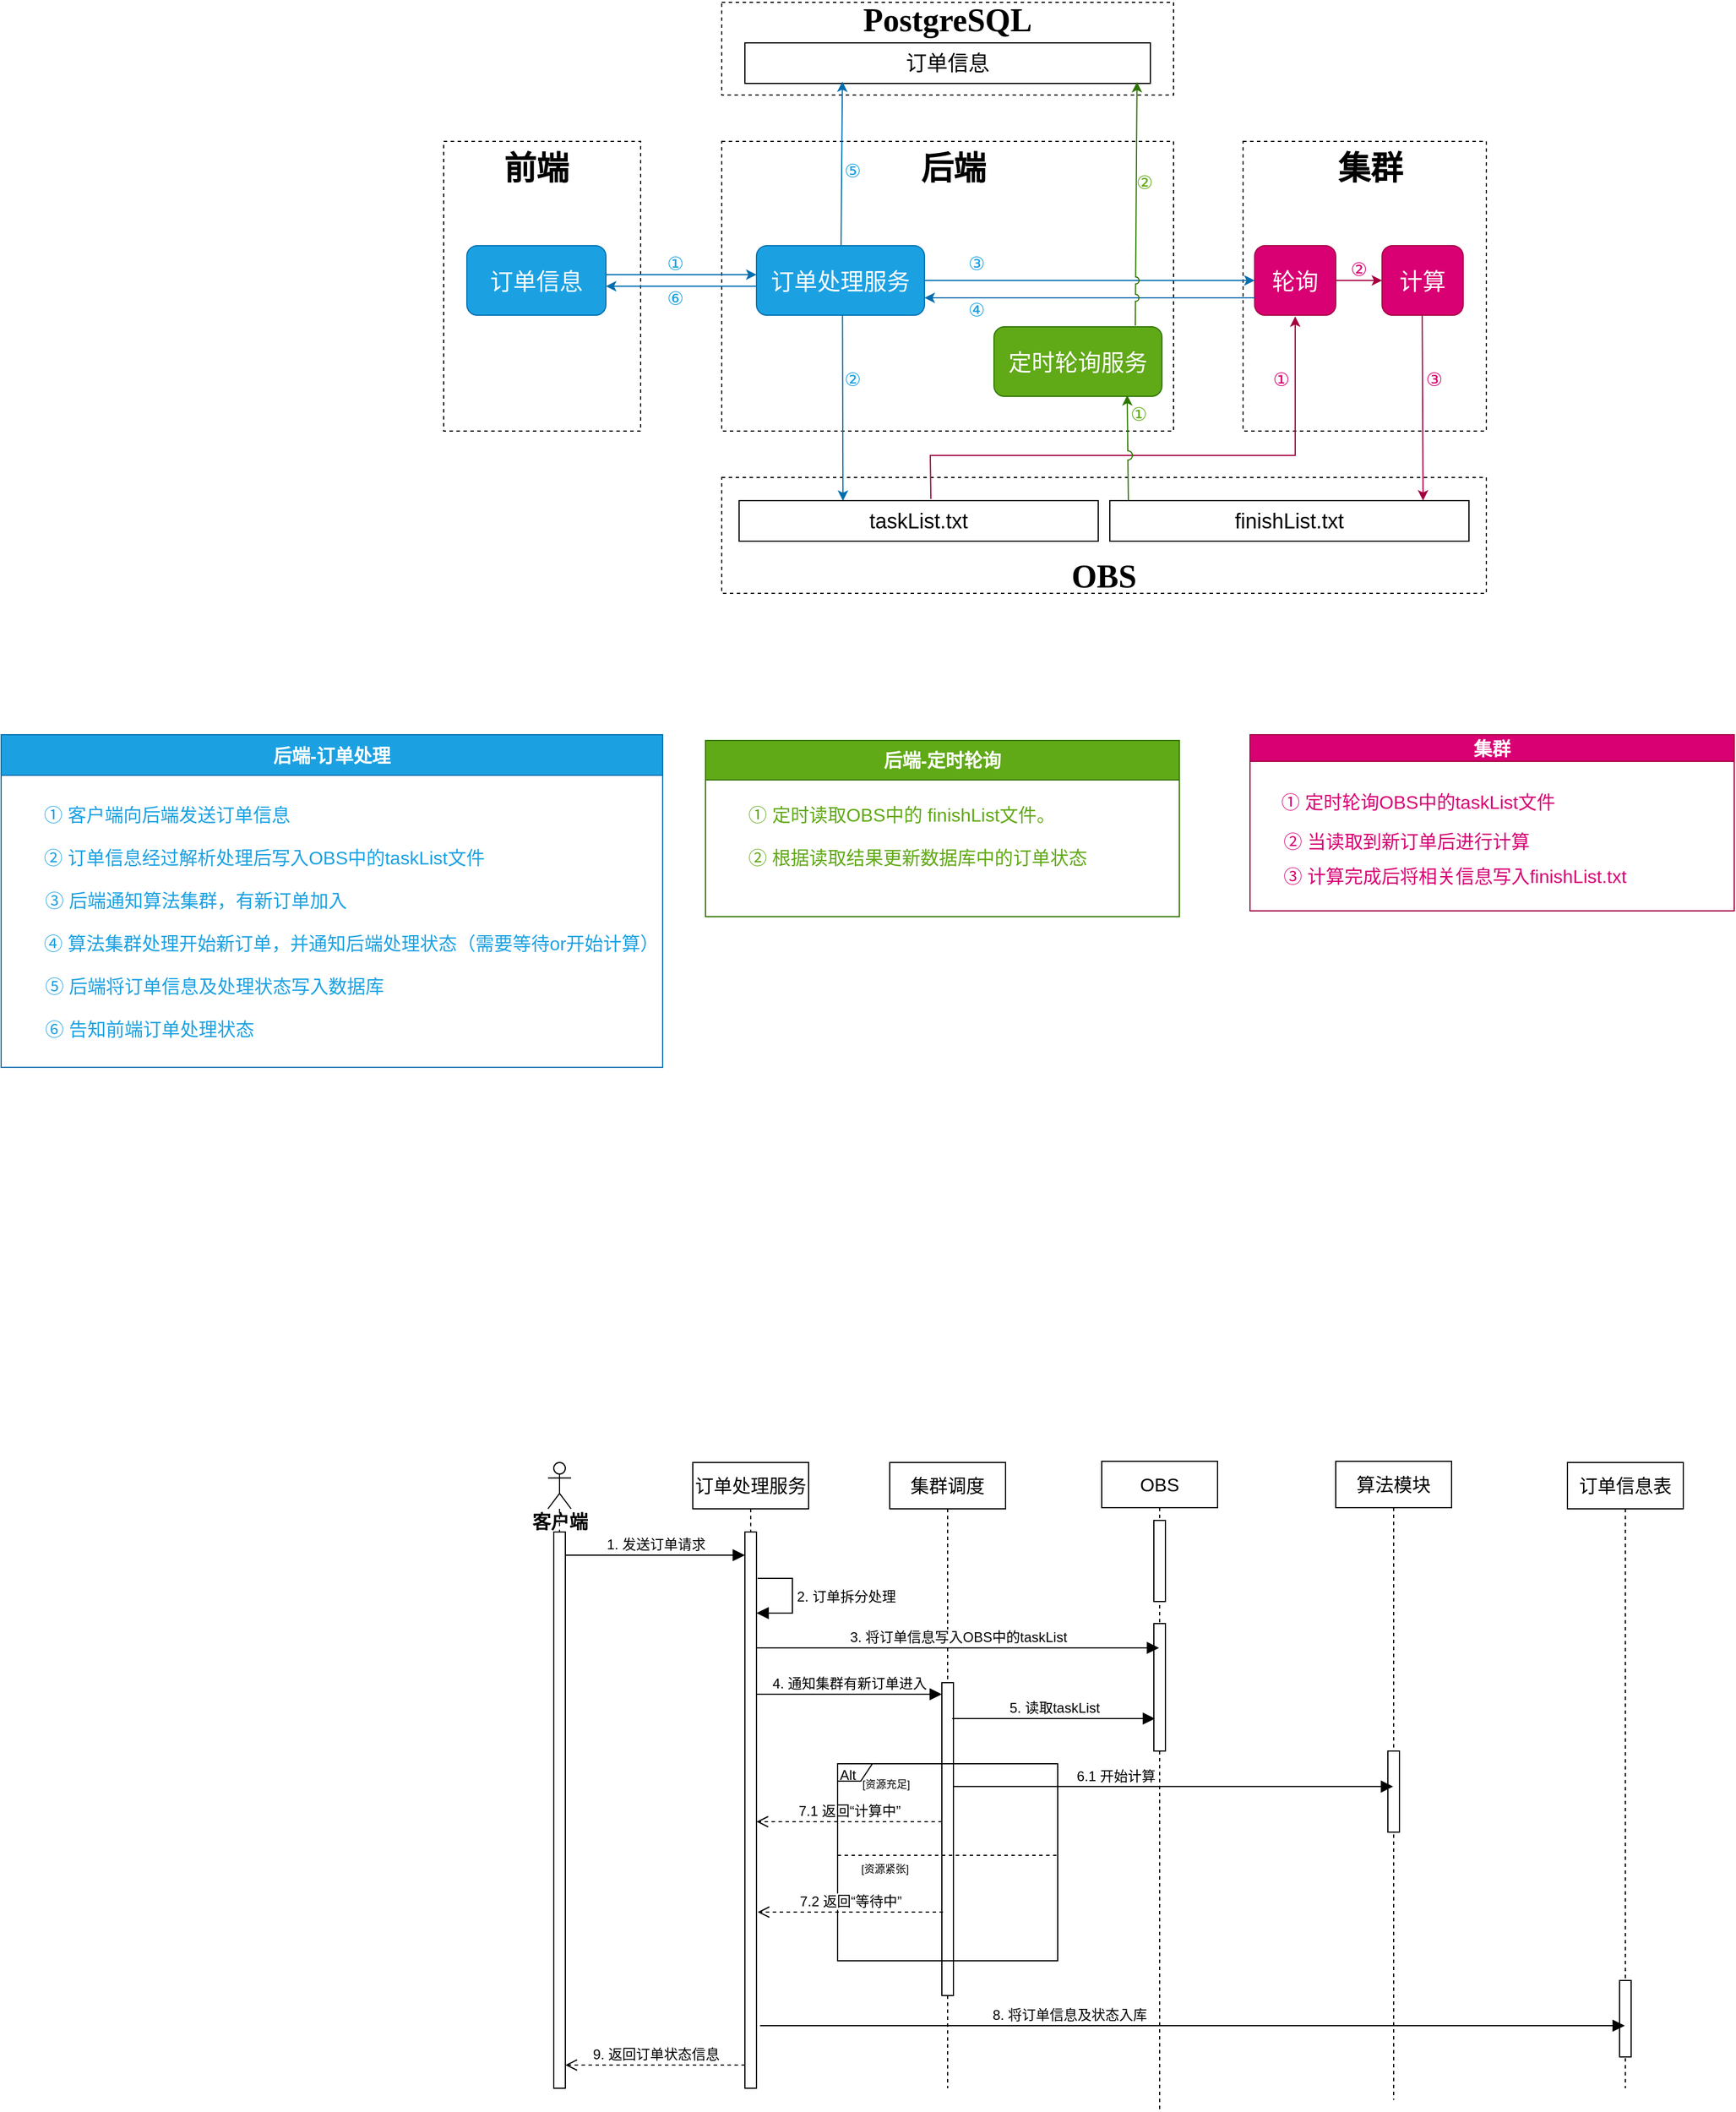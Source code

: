 <mxfile version="22.1.17" type="github">
  <diagram name="第 1 页" id="aTVYb6cWAYuNUxkINo1G">
    <mxGraphModel dx="1702" dy="766" grid="0" gridSize="10" guides="1" tooltips="1" connect="1" arrows="1" fold="1" page="0" pageScale="1" pageWidth="1200" pageHeight="1920" math="0" shadow="0">
      <root>
        <mxCell id="0" />
        <mxCell id="1" parent="0" />
        <mxCell id="n2Ksk_zTgNmwwXgzCQzB-1" value="" style="rounded=0;whiteSpace=wrap;html=1;dashed=1;" vertex="1" parent="1">
          <mxGeometry x="30" y="300" width="170" height="250" as="geometry" />
        </mxCell>
        <mxCell id="n2Ksk_zTgNmwwXgzCQzB-2" value="" style="rounded=0;whiteSpace=wrap;html=1;dashed=1;" vertex="1" parent="1">
          <mxGeometry x="270" y="300" width="390" height="250" as="geometry" />
        </mxCell>
        <mxCell id="n2Ksk_zTgNmwwXgzCQzB-3" value="" style="rounded=0;whiteSpace=wrap;html=1;dashed=1;" vertex="1" parent="1">
          <mxGeometry x="720" y="300" width="210" height="250" as="geometry" />
        </mxCell>
        <mxCell id="n2Ksk_zTgNmwwXgzCQzB-4" value="" style="rounded=0;whiteSpace=wrap;html=1;dashed=1;" vertex="1" parent="1">
          <mxGeometry x="270" y="180" width="390" height="80" as="geometry" />
        </mxCell>
        <mxCell id="n2Ksk_zTgNmwwXgzCQzB-5" value="" style="rounded=0;whiteSpace=wrap;html=1;dashed=1;" vertex="1" parent="1">
          <mxGeometry x="270" y="590" width="660" height="100" as="geometry" />
        </mxCell>
        <mxCell id="n2Ksk_zTgNmwwXgzCQzB-6" value="&lt;font size=&quot;1&quot; style=&quot;&quot;&gt;&lt;b style=&quot;font-size: 28px;&quot;&gt;后端&lt;/b&gt;&lt;/font&gt;" style="text;html=1;strokeColor=none;fillColor=none;align=center;verticalAlign=middle;whiteSpace=wrap;rounded=0;strokeWidth=1;fontFamily=Courier New;" vertex="1" parent="1">
          <mxGeometry x="430" y="310" width="80" height="30" as="geometry" />
        </mxCell>
        <mxCell id="n2Ksk_zTgNmwwXgzCQzB-7" value="&lt;font size=&quot;1&quot; style=&quot;&quot;&gt;&lt;b style=&quot;font-size: 28px;&quot;&gt;前端&lt;/b&gt;&lt;/font&gt;" style="text;html=1;strokeColor=none;fillColor=none;align=center;verticalAlign=middle;whiteSpace=wrap;rounded=0;strokeWidth=1;fontFamily=Courier New;" vertex="1" parent="1">
          <mxGeometry x="70" y="310" width="80" height="30" as="geometry" />
        </mxCell>
        <mxCell id="n2Ksk_zTgNmwwXgzCQzB-8" value="&lt;span style=&quot;font-size: 28px;&quot;&gt;&lt;b&gt;集群&lt;/b&gt;&lt;/span&gt;" style="text;html=1;strokeColor=none;fillColor=none;align=center;verticalAlign=middle;whiteSpace=wrap;rounded=0;strokeWidth=1;fontFamily=Courier New;" vertex="1" parent="1">
          <mxGeometry x="790" y="310" width="80" height="30" as="geometry" />
        </mxCell>
        <mxCell id="n2Ksk_zTgNmwwXgzCQzB-9" value="&lt;font size=&quot;1&quot; style=&quot;&quot;&gt;&lt;b style=&quot;font-size: 28px;&quot;&gt;PostgreSQL&lt;/b&gt;&lt;/font&gt;" style="text;html=1;strokeColor=none;fillColor=none;align=center;verticalAlign=middle;whiteSpace=wrap;rounded=0;strokeWidth=1;fontFamily=Times New Roman;" vertex="1" parent="1">
          <mxGeometry x="425" y="180" width="80" height="30" as="geometry" />
        </mxCell>
        <mxCell id="n2Ksk_zTgNmwwXgzCQzB-10" value="&lt;font style=&quot;font-size: 28px;&quot;&gt;OBS&lt;/font&gt;" style="text;html=1;strokeColor=none;fillColor=none;align=center;verticalAlign=middle;whiteSpace=wrap;rounded=0;strokeWidth=1;fontFamily=Times New Roman;fontStyle=1" vertex="1" parent="1">
          <mxGeometry x="560" y="660" width="80" height="30" as="geometry" />
        </mxCell>
        <mxCell id="n2Ksk_zTgNmwwXgzCQzB-11" value="&lt;font style=&quot;font-size: 20px;&quot;&gt;订单信息&lt;/font&gt;" style="rounded=1;whiteSpace=wrap;html=1;fillColor=#1ba1e2;strokeColor=#006EAF;fontColor=#ffffff;" vertex="1" parent="1">
          <mxGeometry x="50" y="390" width="120" height="60" as="geometry" />
        </mxCell>
        <mxCell id="n2Ksk_zTgNmwwXgzCQzB-12" value="&lt;font style=&quot;font-size: 20px;&quot;&gt;订单处理服务&lt;/font&gt;" style="rounded=1;whiteSpace=wrap;html=1;fillColor=#1ba1e2;strokeColor=#006EAF;fontColor=#ffffff;" vertex="1" parent="1">
          <mxGeometry x="300" y="390" width="145" height="60" as="geometry" />
        </mxCell>
        <mxCell id="n2Ksk_zTgNmwwXgzCQzB-13" value="&lt;font style=&quot;font-size: 20px;&quot;&gt;定时轮询服务&lt;/font&gt;" style="rounded=1;whiteSpace=wrap;html=1;fillColor=#60a917;fontColor=#ffffff;strokeColor=#2D7600;" vertex="1" parent="1">
          <mxGeometry x="505" y="460" width="145" height="60" as="geometry" />
        </mxCell>
        <mxCell id="n2Ksk_zTgNmwwXgzCQzB-15" value="&lt;span style=&quot;font-size: 20px;&quot;&gt;轮询&lt;/span&gt;" style="rounded=1;whiteSpace=wrap;html=1;fillColor=#d80073;fontColor=#ffffff;strokeColor=#A50040;" vertex="1" parent="1">
          <mxGeometry x="730" y="390" width="70" height="60" as="geometry" />
        </mxCell>
        <mxCell id="n2Ksk_zTgNmwwXgzCQzB-16" value="&lt;span style=&quot;font-size: 20px;&quot;&gt;计算&lt;/span&gt;" style="rounded=1;whiteSpace=wrap;html=1;fillColor=#d80073;fontColor=#ffffff;strokeColor=#A50040;" vertex="1" parent="1">
          <mxGeometry x="840" y="390" width="70" height="60" as="geometry" />
        </mxCell>
        <mxCell id="n2Ksk_zTgNmwwXgzCQzB-17" value="" style="endArrow=classic;html=1;rounded=0;exitX=1;exitY=0.5;exitDx=0;exitDy=0;entryX=0;entryY=0.5;entryDx=0;entryDy=0;fillColor=#1ba1e2;strokeColor=#006EAF;" edge="1" parent="1">
          <mxGeometry width="50" height="50" relative="1" as="geometry">
            <mxPoint x="170" y="415" as="sourcePoint" />
            <mxPoint x="300" y="415" as="targetPoint" />
          </mxGeometry>
        </mxCell>
        <mxCell id="n2Ksk_zTgNmwwXgzCQzB-18" value="" style="endArrow=classic;html=1;rounded=0;exitX=0;exitY=0.5;exitDx=0;exitDy=0;exitPerimeter=0;fillColor=#1ba1e2;strokeColor=#006EAF;" edge="1" parent="1">
          <mxGeometry width="50" height="50" relative="1" as="geometry">
            <mxPoint x="300" y="425" as="sourcePoint" />
            <mxPoint x="170" y="425" as="targetPoint" />
          </mxGeometry>
        </mxCell>
        <mxCell id="n2Ksk_zTgNmwwXgzCQzB-25" value="&lt;font style=&quot;font-size: 18px;&quot;&gt;订单信息&lt;/font&gt;" style="rounded=0;whiteSpace=wrap;html=1;labelBackgroundColor=default;fillStyle=auto;fillColor=none;" vertex="1" parent="1">
          <mxGeometry x="290" y="215" width="350" height="35" as="geometry" />
        </mxCell>
        <mxCell id="n2Ksk_zTgNmwwXgzCQzB-28" value="&lt;font style=&quot;font-size: 18px;&quot;&gt;finishList.txt&lt;/font&gt;" style="rounded=0;whiteSpace=wrap;html=1;labelBackgroundColor=default;fillStyle=auto;fillColor=#FFFFFF;" vertex="1" parent="1">
          <mxGeometry x="605" y="610" width="310" height="35" as="geometry" />
        </mxCell>
        <mxCell id="n2Ksk_zTgNmwwXgzCQzB-29" value="" style="endArrow=classic;html=1;rounded=0;exitX=0.25;exitY=0;exitDx=0;exitDy=0;entryX=0.06;entryY=0.952;entryDx=0;entryDy=0;entryPerimeter=0;fillColor=#1ba1e2;strokeColor=#006EAF;" edge="1" parent="1">
          <mxGeometry width="50" height="50" relative="1" as="geometry">
            <mxPoint x="373" y="390" as="sourcePoint" />
            <mxPoint x="374.15" y="248.32" as="targetPoint" />
          </mxGeometry>
        </mxCell>
        <mxCell id="n2Ksk_zTgNmwwXgzCQzB-30" value="" style="endArrow=classic;html=1;rounded=0;exitX=0.25;exitY=1;exitDx=0;exitDy=0;entryX=0.215;entryY=0.007;entryDx=0;entryDy=0;entryPerimeter=0;fillColor=#1ba1e2;strokeColor=#006EAF;" edge="1" parent="1">
          <mxGeometry width="50" height="50" relative="1" as="geometry">
            <mxPoint x="374.25" y="450" as="sourcePoint" />
            <mxPoint x="374.65" y="610.245" as="targetPoint" />
          </mxGeometry>
        </mxCell>
        <mxCell id="n2Ksk_zTgNmwwXgzCQzB-33" value="" style="endArrow=classic;html=1;rounded=0;exitX=1;exitY=0.5;exitDx=0;exitDy=0;entryX=0;entryY=0.5;entryDx=0;entryDy=0;fillColor=#1ba1e2;strokeColor=#006EAF;" edge="1" parent="1" target="n2Ksk_zTgNmwwXgzCQzB-15">
          <mxGeometry width="50" height="50" relative="1" as="geometry">
            <mxPoint x="445" y="420" as="sourcePoint" />
            <mxPoint x="575" y="420" as="targetPoint" />
          </mxGeometry>
        </mxCell>
        <mxCell id="n2Ksk_zTgNmwwXgzCQzB-34" value="&lt;font style=&quot;font-size: 18px;&quot;&gt;taskList.txt&lt;/font&gt;" style="rounded=0;whiteSpace=wrap;html=1;labelBackgroundColor=default;fillStyle=auto;fillColor=#FFFFFF;" vertex="1" parent="1">
          <mxGeometry x="285" y="610" width="310" height="35" as="geometry" />
        </mxCell>
        <mxCell id="n2Ksk_zTgNmwwXgzCQzB-36" value="" style="endArrow=classic;html=1;rounded=0;entryX=0.5;entryY=1;entryDx=0;entryDy=0;exitX=0.534;exitY=-0.067;exitDx=0;exitDy=0;exitPerimeter=0;fillColor=#d80073;strokeColor=#A50040;" edge="1" parent="1">
          <mxGeometry width="50" height="50" relative="1" as="geometry">
            <mxPoint x="450.54" y="608.655" as="sourcePoint" />
            <mxPoint x="765" y="451" as="targetPoint" />
            <Array as="points">
              <mxPoint x="450" y="571" />
              <mxPoint x="765" y="571" />
            </Array>
          </mxGeometry>
        </mxCell>
        <mxCell id="n2Ksk_zTgNmwwXgzCQzB-37" value="" style="endArrow=classic;html=1;rounded=0;exitX=1;exitY=0.5;exitDx=0;exitDy=0;entryX=0;entryY=0.5;entryDx=0;entryDy=0;fillColor=#d80073;strokeColor=#A50040;" edge="1" parent="1" source="n2Ksk_zTgNmwwXgzCQzB-15" target="n2Ksk_zTgNmwwXgzCQzB-16">
          <mxGeometry width="50" height="50" relative="1" as="geometry">
            <mxPoint x="850" y="530" as="sourcePoint" />
            <mxPoint x="900" y="480" as="targetPoint" />
          </mxGeometry>
        </mxCell>
        <mxCell id="n2Ksk_zTgNmwwXgzCQzB-38" value="" style="endArrow=classic;html=1;rounded=0;exitX=0.25;exitY=1;exitDx=0;exitDy=0;entryX=0.215;entryY=0.007;entryDx=0;entryDy=0;entryPerimeter=0;fillColor=#d80073;strokeColor=#A50040;" edge="1" parent="1">
          <mxGeometry width="50" height="50" relative="1" as="geometry">
            <mxPoint x="874.63" y="450" as="sourcePoint" />
            <mxPoint x="875.38" y="610" as="targetPoint" />
          </mxGeometry>
        </mxCell>
        <mxCell id="n2Ksk_zTgNmwwXgzCQzB-39" value="" style="endArrow=classic;html=1;rounded=0;exitX=0;exitY=0.75;exitDx=0;exitDy=0;fillColor=#1ba1e2;strokeColor=#006EAF;entryX=0.462;entryY=0.54;entryDx=0;entryDy=0;entryPerimeter=0;" edge="1" parent="1" source="n2Ksk_zTgNmwwXgzCQzB-15">
          <mxGeometry width="50" height="50" relative="1" as="geometry">
            <mxPoint x="724.82" y="435" as="sourcePoint" />
            <mxPoint x="445.0" y="435" as="targetPoint" />
          </mxGeometry>
        </mxCell>
        <mxCell id="n2Ksk_zTgNmwwXgzCQzB-41" value="&lt;font color=&quot;#1ba1e2&quot; style=&quot;font-size: 16px;&quot;&gt;①&lt;/font&gt;" style="text;html=1;strokeColor=none;fillColor=none;align=center;verticalAlign=middle;whiteSpace=wrap;rounded=0;" vertex="1" parent="1">
          <mxGeometry x="200" y="390" width="60" height="30" as="geometry" />
        </mxCell>
        <mxCell id="n2Ksk_zTgNmwwXgzCQzB-42" value="&lt;font color=&quot;#1ba1e2&quot; style=&quot;font-size: 16px;&quot;&gt;②&lt;/font&gt;" style="text;html=1;strokeColor=none;fillColor=none;align=center;verticalAlign=middle;whiteSpace=wrap;rounded=0;" vertex="1" parent="1">
          <mxGeometry x="353" y="490" width="60" height="30" as="geometry" />
        </mxCell>
        <mxCell id="n2Ksk_zTgNmwwXgzCQzB-43" value="&lt;font color=&quot;#1ba1e2&quot; style=&quot;font-size: 16px;&quot;&gt;③&lt;/font&gt;" style="text;html=1;strokeColor=none;fillColor=none;align=center;verticalAlign=middle;whiteSpace=wrap;rounded=0;" vertex="1" parent="1">
          <mxGeometry x="460" y="390" width="60" height="30" as="geometry" />
        </mxCell>
        <mxCell id="n2Ksk_zTgNmwwXgzCQzB-44" value="&lt;font color=&quot;#1ba1e2&quot; style=&quot;font-size: 16px;&quot;&gt;④&lt;/font&gt;" style="text;html=1;strokeColor=none;fillColor=none;align=center;verticalAlign=middle;whiteSpace=wrap;rounded=0;" vertex="1" parent="1">
          <mxGeometry x="460" y="430" width="60" height="30" as="geometry" />
        </mxCell>
        <mxCell id="n2Ksk_zTgNmwwXgzCQzB-45" value="&lt;font color=&quot;#1ba1e2&quot; style=&quot;font-size: 16px;&quot;&gt;⑤&lt;/font&gt;" style="text;html=1;strokeColor=none;fillColor=none;align=center;verticalAlign=middle;whiteSpace=wrap;rounded=0;" vertex="1" parent="1">
          <mxGeometry x="353" y="310" width="60" height="30" as="geometry" />
        </mxCell>
        <mxCell id="n2Ksk_zTgNmwwXgzCQzB-46" value="&lt;font color=&quot;#1ba1e2&quot; style=&quot;font-size: 16px;&quot;&gt;⑥&lt;/font&gt;" style="text;html=1;strokeColor=none;fillColor=none;align=center;verticalAlign=middle;whiteSpace=wrap;rounded=0;" vertex="1" parent="1">
          <mxGeometry x="200" y="420" width="60" height="30" as="geometry" />
        </mxCell>
        <mxCell id="n2Ksk_zTgNmwwXgzCQzB-47" value="&lt;font color=&quot;#d80073&quot; style=&quot;font-size: 16px;&quot;&gt;①&lt;/font&gt;" style="text;html=1;strokeColor=none;fillColor=none;align=center;verticalAlign=middle;whiteSpace=wrap;rounded=0;" vertex="1" parent="1">
          <mxGeometry x="723" y="490" width="60" height="30" as="geometry" />
        </mxCell>
        <mxCell id="n2Ksk_zTgNmwwXgzCQzB-48" value="" style="endArrow=classic;html=1;rounded=0;entryX=0.793;entryY=0.983;entryDx=0;entryDy=0;entryPerimeter=0;fillColor=#60a917;strokeColor=#2D7600;jumpStyle=arc;jumpSize=8;" edge="1" parent="1" target="n2Ksk_zTgNmwwXgzCQzB-13">
          <mxGeometry width="50" height="50" relative="1" as="geometry">
            <mxPoint x="621" y="610" as="sourcePoint" />
            <mxPoint x="621.15" y="530" as="targetPoint" />
          </mxGeometry>
        </mxCell>
        <mxCell id="n2Ksk_zTgNmwwXgzCQzB-50" value="" style="endArrow=classic;html=1;rounded=0;entryX=0.967;entryY=0.964;entryDx=0;entryDy=0;entryPerimeter=0;fillColor=#60a917;strokeColor=#2D7600;jumpStyle=arc;" edge="1" parent="1" target="n2Ksk_zTgNmwwXgzCQzB-25">
          <mxGeometry width="50" height="50" relative="1" as="geometry">
            <mxPoint x="627" y="459" as="sourcePoint" />
            <mxPoint x="578.08" y="318.32" as="targetPoint" />
          </mxGeometry>
        </mxCell>
        <mxCell id="n2Ksk_zTgNmwwXgzCQzB-51" value="&lt;font color=&quot;#60a917&quot; style=&quot;font-size: 16px;&quot;&gt;①&lt;/font&gt;" style="text;html=1;strokeColor=none;fillColor=none;align=center;verticalAlign=middle;whiteSpace=wrap;rounded=0;" vertex="1" parent="1">
          <mxGeometry x="600" y="520" width="60" height="30" as="geometry" />
        </mxCell>
        <mxCell id="n2Ksk_zTgNmwwXgzCQzB-53" value="&lt;font color=&quot;#60a917&quot; style=&quot;font-size: 16px;&quot;&gt;②&lt;/font&gt;" style="text;html=1;strokeColor=none;fillColor=none;align=center;verticalAlign=middle;whiteSpace=wrap;rounded=0;" vertex="1" parent="1">
          <mxGeometry x="605" y="320" width="60" height="30" as="geometry" />
        </mxCell>
        <mxCell id="n2Ksk_zTgNmwwXgzCQzB-54" value="&lt;font color=&quot;#d80073&quot; style=&quot;font-size: 16px;&quot;&gt;②&lt;/font&gt;" style="text;html=1;strokeColor=none;fillColor=none;align=center;verticalAlign=middle;whiteSpace=wrap;rounded=0;" vertex="1" parent="1">
          <mxGeometry x="790" y="395" width="60" height="30" as="geometry" />
        </mxCell>
        <mxCell id="n2Ksk_zTgNmwwXgzCQzB-55" value="&lt;font color=&quot;#d80073&quot; style=&quot;font-size: 16px;&quot;&gt;③&lt;/font&gt;" style="text;html=1;strokeColor=none;fillColor=none;align=center;verticalAlign=middle;whiteSpace=wrap;rounded=0;" vertex="1" parent="1">
          <mxGeometry x="855" y="490" width="60" height="30" as="geometry" />
        </mxCell>
        <mxCell id="n2Ksk_zTgNmwwXgzCQzB-64" value="&lt;font style=&quot;font-size: 16px;&quot;&gt;后端-订单处理&lt;/font&gt;" style="swimlane;whiteSpace=wrap;html=1;fillColor=#1ba1e2;fontColor=#ffffff;strokeColor=#006EAF;startSize=35;" vertex="1" parent="1">
          <mxGeometry x="-352" y="812" width="571" height="287" as="geometry">
            <mxRectangle x="425" y="802" width="111" height="26" as="alternateBounds" />
          </mxGeometry>
        </mxCell>
        <mxCell id="n2Ksk_zTgNmwwXgzCQzB-65" value="&lt;font color=&quot;#1ba1e2&quot; style=&quot;font-size: 16px;&quot;&gt;① 客户端向后端发送订单信息&lt;/font&gt;" style="text;html=1;strokeColor=none;fillColor=none;align=left;verticalAlign=middle;whiteSpace=wrap;rounded=0;" vertex="1" parent="n2Ksk_zTgNmwwXgzCQzB-64">
          <mxGeometry x="35" y="54" width="216" height="30" as="geometry" />
        </mxCell>
        <mxCell id="n2Ksk_zTgNmwwXgzCQzB-66" value="&lt;font color=&quot;#1ba1e2&quot; style=&quot;font-size: 16px;&quot;&gt;② 订单信息经过解析处理后写入OBS中的taskList文件&lt;/font&gt;" style="text;html=1;strokeColor=none;fillColor=none;align=left;verticalAlign=middle;whiteSpace=wrap;rounded=0;" vertex="1" parent="n2Ksk_zTgNmwwXgzCQzB-64">
          <mxGeometry x="35" y="91" width="391" height="30" as="geometry" />
        </mxCell>
        <mxCell id="n2Ksk_zTgNmwwXgzCQzB-67" value="&lt;font color=&quot;#1ba1e2&quot; style=&quot;font-size: 16px;&quot;&gt;③ 后端通知算法集群，有新订单加入&lt;/font&gt;" style="text;html=1;strokeColor=none;fillColor=none;align=left;verticalAlign=middle;whiteSpace=wrap;rounded=0;" vertex="1" parent="n2Ksk_zTgNmwwXgzCQzB-64">
          <mxGeometry x="36" y="128" width="391" height="30" as="geometry" />
        </mxCell>
        <mxCell id="n2Ksk_zTgNmwwXgzCQzB-68" value="&lt;font color=&quot;#1ba1e2&quot; style=&quot;font-size: 16px;&quot;&gt;④ 算法集群处理开始新订单，并通知后端处理状态（需要等待or开始计算）&lt;/font&gt;" style="text;html=1;strokeColor=none;fillColor=none;align=left;verticalAlign=middle;whiteSpace=wrap;rounded=0;" vertex="1" parent="n2Ksk_zTgNmwwXgzCQzB-64">
          <mxGeometry x="35" y="165" width="535" height="30" as="geometry" />
        </mxCell>
        <mxCell id="n2Ksk_zTgNmwwXgzCQzB-69" value="&lt;font color=&quot;#1ba1e2&quot; style=&quot;font-size: 16px;&quot;&gt;⑤ 后端将订单信息及处理状态写入数据库&lt;/font&gt;" style="text;html=1;strokeColor=none;fillColor=none;align=left;verticalAlign=middle;whiteSpace=wrap;rounded=0;" vertex="1" parent="n2Ksk_zTgNmwwXgzCQzB-64">
          <mxGeometry x="36" y="202" width="535" height="30" as="geometry" />
        </mxCell>
        <mxCell id="n2Ksk_zTgNmwwXgzCQzB-70" value="&lt;font color=&quot;#1ba1e2&quot; style=&quot;font-size: 16px;&quot;&gt;⑥ 告知前端订单处理状态&lt;/font&gt;" style="text;html=1;strokeColor=none;fillColor=none;align=left;verticalAlign=middle;whiteSpace=wrap;rounded=0;" vertex="1" parent="n2Ksk_zTgNmwwXgzCQzB-64">
          <mxGeometry x="36" y="239" width="535" height="30" as="geometry" />
        </mxCell>
        <mxCell id="n2Ksk_zTgNmwwXgzCQzB-71" value="&lt;font style=&quot;font-size: 16px;&quot;&gt;后端-定时轮询&lt;/font&gt;" style="swimlane;whiteSpace=wrap;html=1;fillColor=#60a917;fontColor=#ffffff;strokeColor=#2D7600;startSize=34;" vertex="1" parent="1">
          <mxGeometry x="256" y="817" width="409" height="152" as="geometry">
            <mxRectangle x="425" y="802" width="111" height="26" as="alternateBounds" />
          </mxGeometry>
        </mxCell>
        <mxCell id="n2Ksk_zTgNmwwXgzCQzB-72" value="&lt;font style=&quot;font-size: 16px;&quot;&gt;① 定时读取OBS中的 finishList文件。&lt;/font&gt;" style="text;html=1;strokeColor=none;fillColor=none;align=left;verticalAlign=middle;whiteSpace=wrap;rounded=0;fontColor=#60a917;" vertex="1" parent="n2Ksk_zTgNmwwXgzCQzB-71">
          <mxGeometry x="35" y="49" width="309" height="30" as="geometry" />
        </mxCell>
        <mxCell id="n2Ksk_zTgNmwwXgzCQzB-73" value="&lt;font style=&quot;font-size: 16px;&quot;&gt;② 根据读取结果更新数据库中的订单状态&lt;/font&gt;" style="text;html=1;strokeColor=none;fillColor=none;align=left;verticalAlign=middle;whiteSpace=wrap;rounded=0;fontColor=#60a917;" vertex="1" parent="n2Ksk_zTgNmwwXgzCQzB-71">
          <mxGeometry x="35" y="86" width="391" height="30" as="geometry" />
        </mxCell>
        <mxCell id="n2Ksk_zTgNmwwXgzCQzB-79" value="&lt;span style=&quot;font-size: 16px;&quot;&gt;集群&lt;/span&gt;" style="swimlane;whiteSpace=wrap;html=1;fillColor=#d80073;fontColor=#ffffff;strokeColor=#A50040;startSize=23;" vertex="1" parent="1">
          <mxGeometry x="726" y="812" width="418" height="152" as="geometry">
            <mxRectangle x="425" y="802" width="111" height="26" as="alternateBounds" />
          </mxGeometry>
        </mxCell>
        <mxCell id="n2Ksk_zTgNmwwXgzCQzB-81" value="&lt;font style=&quot;font-size: 16px;&quot;&gt;① 定时轮询OBS中的taskList文件&lt;/font&gt;" style="text;html=1;strokeColor=none;fillColor=none;align=left;verticalAlign=middle;rounded=0;fontColor=#d80073;" vertex="1" parent="n2Ksk_zTgNmwwXgzCQzB-79">
          <mxGeometry x="25" y="43" width="391" height="30" as="geometry" />
        </mxCell>
        <mxCell id="n2Ksk_zTgNmwwXgzCQzB-83" value="&lt;font style=&quot;font-size: 16px;&quot;&gt;② 当读取到新订单后进行计算&lt;/font&gt;" style="text;html=1;strokeColor=none;fillColor=none;align=left;verticalAlign=middle;rounded=0;fontColor=#d80073;" vertex="1" parent="n2Ksk_zTgNmwwXgzCQzB-79">
          <mxGeometry x="27" y="77" width="391" height="30" as="geometry" />
        </mxCell>
        <mxCell id="n2Ksk_zTgNmwwXgzCQzB-84" value="&lt;font style=&quot;font-size: 16px;&quot;&gt;③ 计算完成后将相关信息写入finishList.txt&lt;/font&gt;" style="text;html=1;strokeColor=none;fillColor=none;align=left;verticalAlign=middle;rounded=0;fontColor=#d80073;" vertex="1" parent="n2Ksk_zTgNmwwXgzCQzB-79">
          <mxGeometry x="27" y="107" width="391" height="30" as="geometry" />
        </mxCell>
        <mxCell id="n2Ksk_zTgNmwwXgzCQzB-87" value="" style="shape=umlLifeline;perimeter=lifelinePerimeter;whiteSpace=wrap;html=1;container=1;dropTarget=0;collapsible=0;recursiveResize=0;outlineConnect=0;portConstraint=eastwest;newEdgeStyle={&quot;curved&quot;:0,&quot;rounded&quot;:0};participant=umlActor;fontSize=16;" vertex="1" parent="1">
          <mxGeometry x="120" y="1440" width="20" height="540" as="geometry" />
        </mxCell>
        <mxCell id="n2Ksk_zTgNmwwXgzCQzB-116" value="" style="html=1;points=[[0,0,0,0,5],[0,1,0,0,-5],[1,0,0,0,5],[1,1,0,0,-5]];perimeter=orthogonalPerimeter;outlineConnect=0;targetShapes=umlLifeline;portConstraint=eastwest;newEdgeStyle={&quot;curved&quot;:0,&quot;rounded&quot;:0};fontSize=16;" vertex="1" parent="n2Ksk_zTgNmwwXgzCQzB-87">
          <mxGeometry x="5" y="60" width="10" height="480" as="geometry" />
        </mxCell>
        <mxCell id="n2Ksk_zTgNmwwXgzCQzB-90" value="订单处理服务" style="shape=umlLifeline;perimeter=lifelinePerimeter;whiteSpace=wrap;html=1;container=1;dropTarget=0;collapsible=0;recursiveResize=0;outlineConnect=0;portConstraint=eastwest;newEdgeStyle={&quot;curved&quot;:0,&quot;rounded&quot;:0};fontSize=16;" vertex="1" parent="1">
          <mxGeometry x="245" y="1440" width="100" height="540" as="geometry" />
        </mxCell>
        <mxCell id="n2Ksk_zTgNmwwXgzCQzB-97" value="" style="html=1;points=[[0,0,0,0,5],[0,1,0,0,-5],[1,0,0,0,5],[1,1,0,0,-5]];perimeter=orthogonalPerimeter;outlineConnect=0;targetShapes=umlLifeline;portConstraint=eastwest;newEdgeStyle={&quot;curved&quot;:0,&quot;rounded&quot;:0};fontSize=16;" vertex="1" parent="n2Ksk_zTgNmwwXgzCQzB-90">
          <mxGeometry x="45" y="60" width="10" height="480" as="geometry" />
        </mxCell>
        <mxCell id="n2Ksk_zTgNmwwXgzCQzB-104" value="2. 订单拆分处理" style="html=1;align=left;spacingLeft=2;endArrow=block;rounded=0;edgeStyle=orthogonalEdgeStyle;curved=0;rounded=0;fontSize=12;startSize=8;endSize=8;" edge="1" target="n2Ksk_zTgNmwwXgzCQzB-97" parent="n2Ksk_zTgNmwwXgzCQzB-90">
          <mxGeometry relative="1" as="geometry">
            <mxPoint x="56" y="100" as="sourcePoint" />
            <Array as="points">
              <mxPoint x="86" y="100" />
              <mxPoint x="86" y="130" />
            </Array>
            <mxPoint x="61" y="130" as="targetPoint" />
          </mxGeometry>
        </mxCell>
        <mxCell id="n2Ksk_zTgNmwwXgzCQzB-91" value="集群调度" style="shape=umlLifeline;perimeter=lifelinePerimeter;whiteSpace=wrap;html=1;container=1;dropTarget=0;collapsible=0;recursiveResize=0;outlineConnect=0;portConstraint=eastwest;newEdgeStyle={&quot;curved&quot;:0,&quot;rounded&quot;:0};fontSize=16;" vertex="1" parent="1">
          <mxGeometry x="415" y="1440" width="100" height="540" as="geometry" />
        </mxCell>
        <mxCell id="n2Ksk_zTgNmwwXgzCQzB-107" value="" style="html=1;points=[[0,0,0,0,5],[0,1,0,0,-5],[1,0,0,0,5],[1,1,0,0,-5]];perimeter=orthogonalPerimeter;outlineConnect=0;targetShapes=umlLifeline;portConstraint=eastwest;newEdgeStyle={&quot;curved&quot;:0,&quot;rounded&quot;:0};fontSize=16;" vertex="1" parent="n2Ksk_zTgNmwwXgzCQzB-91">
          <mxGeometry x="45" y="190" width="10" height="270" as="geometry" />
        </mxCell>
        <mxCell id="n2Ksk_zTgNmwwXgzCQzB-92" value="OBS" style="shape=umlLifeline;perimeter=lifelinePerimeter;whiteSpace=wrap;html=1;container=1;dropTarget=0;collapsible=0;recursiveResize=0;outlineConnect=0;portConstraint=eastwest;newEdgeStyle={&quot;curved&quot;:0,&quot;rounded&quot;:0};fontSize=16;" vertex="1" parent="1">
          <mxGeometry x="598" y="1439" width="100" height="560" as="geometry" />
        </mxCell>
        <mxCell id="n2Ksk_zTgNmwwXgzCQzB-106" value="" style="html=1;points=[[0,0,0,0,5],[0,1,0,0,-5],[1,0,0,0,5],[1,1,0,0,-5]];perimeter=orthogonalPerimeter;outlineConnect=0;targetShapes=umlLifeline;portConstraint=eastwest;newEdgeStyle={&quot;curved&quot;:0,&quot;rounded&quot;:0};fontSize=16;" vertex="1" parent="n2Ksk_zTgNmwwXgzCQzB-92">
          <mxGeometry x="45" y="140" width="10" height="110" as="geometry" />
        </mxCell>
        <mxCell id="n2Ksk_zTgNmwwXgzCQzB-136" value="" style="html=1;points=[[0,0,0,0,5],[0,1,0,0,-5],[1,0,0,0,5],[1,1,0,0,-5]];perimeter=orthogonalPerimeter;outlineConnect=0;targetShapes=umlLifeline;portConstraint=eastwest;newEdgeStyle={&quot;curved&quot;:0,&quot;rounded&quot;:0};fontSize=16;" vertex="1" parent="n2Ksk_zTgNmwwXgzCQzB-92">
          <mxGeometry x="45" y="51" width="10" height="70" as="geometry" />
        </mxCell>
        <mxCell id="n2Ksk_zTgNmwwXgzCQzB-95" value="1. 发送订单请求" style="html=1;verticalAlign=bottom;endArrow=block;curved=0;rounded=0;fontSize=12;startSize=8;endSize=8;" edge="1" parent="1" source="n2Ksk_zTgNmwwXgzCQzB-116">
          <mxGeometry width="80" relative="1" as="geometry">
            <mxPoint x="140" y="1520" as="sourcePoint" />
            <mxPoint x="290" y="1520" as="targetPoint" />
          </mxGeometry>
        </mxCell>
        <mxCell id="n2Ksk_zTgNmwwXgzCQzB-96" value="订单信息表" style="shape=umlLifeline;perimeter=lifelinePerimeter;whiteSpace=wrap;html=1;container=1;dropTarget=0;collapsible=0;recursiveResize=0;outlineConnect=0;portConstraint=eastwest;newEdgeStyle={&quot;curved&quot;:0,&quot;rounded&quot;:0};fontSize=16;" vertex="1" parent="1">
          <mxGeometry x="1000" y="1440" width="100" height="540" as="geometry" />
        </mxCell>
        <mxCell id="n2Ksk_zTgNmwwXgzCQzB-112" value="" style="html=1;points=[[0,0,0,0,5],[0,1,0,0,-5],[1,0,0,0,5],[1,1,0,0,-5]];perimeter=orthogonalPerimeter;outlineConnect=0;targetShapes=umlLifeline;portConstraint=eastwest;newEdgeStyle={&quot;curved&quot;:0,&quot;rounded&quot;:0};fontSize=16;" vertex="1" parent="n2Ksk_zTgNmwwXgzCQzB-96">
          <mxGeometry x="45" y="447" width="10" height="66" as="geometry" />
        </mxCell>
        <mxCell id="n2Ksk_zTgNmwwXgzCQzB-105" value="3. 将订单信息写入OBS中的taskList" style="html=1;verticalAlign=bottom;endArrow=block;curved=0;rounded=0;fontSize=12;startSize=8;endSize=8;" edge="1" parent="1" target="n2Ksk_zTgNmwwXgzCQzB-92">
          <mxGeometry width="80" relative="1" as="geometry">
            <mxPoint x="300" y="1600" as="sourcePoint" />
            <mxPoint x="630" y="1600" as="targetPoint" />
          </mxGeometry>
        </mxCell>
        <mxCell id="n2Ksk_zTgNmwwXgzCQzB-108" value="4. 通知集群有新订单进入" style="html=1;verticalAlign=bottom;endArrow=block;curved=0;rounded=0;fontSize=12;startSize=8;endSize=8;" edge="1" parent="1">
          <mxGeometry width="80" relative="1" as="geometry">
            <mxPoint x="300" y="1640" as="sourcePoint" />
            <mxPoint x="460" y="1640" as="targetPoint" />
          </mxGeometry>
        </mxCell>
        <mxCell id="n2Ksk_zTgNmwwXgzCQzB-109" value="5. 读取taskList" style="html=1;verticalAlign=bottom;endArrow=block;curved=0;rounded=0;fontSize=12;startSize=8;endSize=8;" edge="1" parent="1">
          <mxGeometry width="80" relative="1" as="geometry">
            <mxPoint x="469" y="1661" as="sourcePoint" />
            <mxPoint x="644" y="1661" as="targetPoint" />
          </mxGeometry>
        </mxCell>
        <mxCell id="n2Ksk_zTgNmwwXgzCQzB-111" value="7.1 返回“计算中”" style="html=1;verticalAlign=bottom;endArrow=open;dashed=1;endSize=8;curved=0;rounded=0;fontSize=12;" edge="1" parent="1">
          <mxGeometry relative="1" as="geometry">
            <mxPoint x="460" y="1750" as="sourcePoint" />
            <mxPoint x="300" y="1750" as="targetPoint" />
          </mxGeometry>
        </mxCell>
        <mxCell id="n2Ksk_zTgNmwwXgzCQzB-113" value="8. 将订单信息及状态入库" style="html=1;verticalAlign=bottom;endArrow=block;curved=0;rounded=0;fontSize=12;startSize=8;endSize=8;" edge="1" parent="1">
          <mxGeometry x="-0.285" width="80" relative="1" as="geometry">
            <mxPoint x="303" y="1926" as="sourcePoint" />
            <mxPoint x="1049.5" y="1926" as="targetPoint" />
            <mxPoint as="offset" />
          </mxGeometry>
        </mxCell>
        <mxCell id="n2Ksk_zTgNmwwXgzCQzB-114" value="9. 返回订单状态信息" style="html=1;verticalAlign=bottom;endArrow=open;dashed=1;endSize=8;curved=0;rounded=0;fontSize=12;" edge="1" parent="1">
          <mxGeometry relative="1" as="geometry">
            <mxPoint x="290.0" y="1960" as="sourcePoint" />
            <mxPoint x="135" y="1960" as="targetPoint" />
          </mxGeometry>
        </mxCell>
        <mxCell id="n2Ksk_zTgNmwwXgzCQzB-117" value="算法模块" style="shape=umlLifeline;perimeter=lifelinePerimeter;whiteSpace=wrap;html=1;container=1;dropTarget=0;collapsible=0;recursiveResize=0;outlineConnect=0;portConstraint=eastwest;newEdgeStyle={&quot;curved&quot;:0,&quot;rounded&quot;:0};fontSize=16;" vertex="1" parent="1">
          <mxGeometry x="800" y="1439" width="100" height="551" as="geometry" />
        </mxCell>
        <mxCell id="n2Ksk_zTgNmwwXgzCQzB-125" value="" style="html=1;points=[[0,0,0,0,5],[0,1,0,0,-5],[1,0,0,0,5],[1,1,0,0,-5]];perimeter=orthogonalPerimeter;outlineConnect=0;targetShapes=umlLifeline;portConstraint=eastwest;newEdgeStyle={&quot;curved&quot;:0,&quot;rounded&quot;:0};fontSize=16;" vertex="1" parent="n2Ksk_zTgNmwwXgzCQzB-117">
          <mxGeometry x="45" y="250" width="10" height="70" as="geometry" />
        </mxCell>
        <mxCell id="n2Ksk_zTgNmwwXgzCQzB-119" value="&lt;font style=&quot;font-size: 12px;&quot;&gt;Alt&lt;/font&gt;" style="shape=umlFrame;whiteSpace=wrap;html=1;pointerEvents=0;fontSize=16;width=30;height=15;align=left;" vertex="1" parent="1">
          <mxGeometry x="370" y="1700" width="190" height="170" as="geometry" />
        </mxCell>
        <mxCell id="n2Ksk_zTgNmwwXgzCQzB-120" value="" style="line;strokeWidth=1;fillColor=none;align=left;verticalAlign=middle;spacingTop=-1;spacingLeft=3;spacingRight=3;rotatable=0;labelPosition=right;points=[];portConstraint=eastwest;strokeColor=inherit;fontSize=16;dashed=1;" vertex="1" parent="1">
          <mxGeometry x="370" y="1775" width="190" height="8" as="geometry" />
        </mxCell>
        <mxCell id="n2Ksk_zTgNmwwXgzCQzB-121" value="客户端" style="text;align=center;fontStyle=1;verticalAlign=middle;spacingLeft=3;spacingRight=3;strokeColor=none;rotatable=0;points=[[0,0.5],[1,0.5]];portConstraint=eastwest;html=1;fontSize=16;" vertex="1" parent="1">
          <mxGeometry x="90" y="1478" width="80" height="26" as="geometry" />
        </mxCell>
        <mxCell id="n2Ksk_zTgNmwwXgzCQzB-123" value="&lt;font style=&quot;font-size: 9px;&quot;&gt;[资源充足]&lt;/font&gt;" style="text;html=1;strokeColor=none;fillColor=none;align=center;verticalAlign=middle;whiteSpace=wrap;rounded=0;fontSize=16;" vertex="1" parent="1">
          <mxGeometry x="380" y="1700" width="64" height="30" as="geometry" />
        </mxCell>
        <mxCell id="n2Ksk_zTgNmwwXgzCQzB-124" value="&lt;font style=&quot;font-size: 9px;&quot;&gt;[资源紧张]&lt;/font&gt;" style="text;html=1;strokeColor=none;fillColor=none;align=center;verticalAlign=middle;whiteSpace=wrap;rounded=0;fontSize=16;" vertex="1" parent="1">
          <mxGeometry x="381" y="1773" width="60" height="30" as="geometry" />
        </mxCell>
        <mxCell id="n2Ksk_zTgNmwwXgzCQzB-126" value="6.1 开始计算" style="html=1;verticalAlign=bottom;endArrow=block;curved=0;rounded=0;fontSize=12;startSize=8;endSize=8;" edge="1" parent="1" target="n2Ksk_zTgNmwwXgzCQzB-117">
          <mxGeometry x="-0.262" width="80" relative="1" as="geometry">
            <mxPoint x="470" y="1719.66" as="sourcePoint" />
            <mxPoint x="654.5" y="1719.66" as="targetPoint" />
            <mxPoint as="offset" />
          </mxGeometry>
        </mxCell>
        <mxCell id="n2Ksk_zTgNmwwXgzCQzB-127" value="7.2 返回“等待中”" style="html=1;verticalAlign=bottom;endArrow=open;dashed=1;endSize=8;curved=0;rounded=0;fontSize=12;" edge="1" parent="1">
          <mxGeometry relative="1" as="geometry">
            <mxPoint x="461" y="1828" as="sourcePoint" />
            <mxPoint x="301" y="1828" as="targetPoint" />
          </mxGeometry>
        </mxCell>
      </root>
    </mxGraphModel>
  </diagram>
</mxfile>
